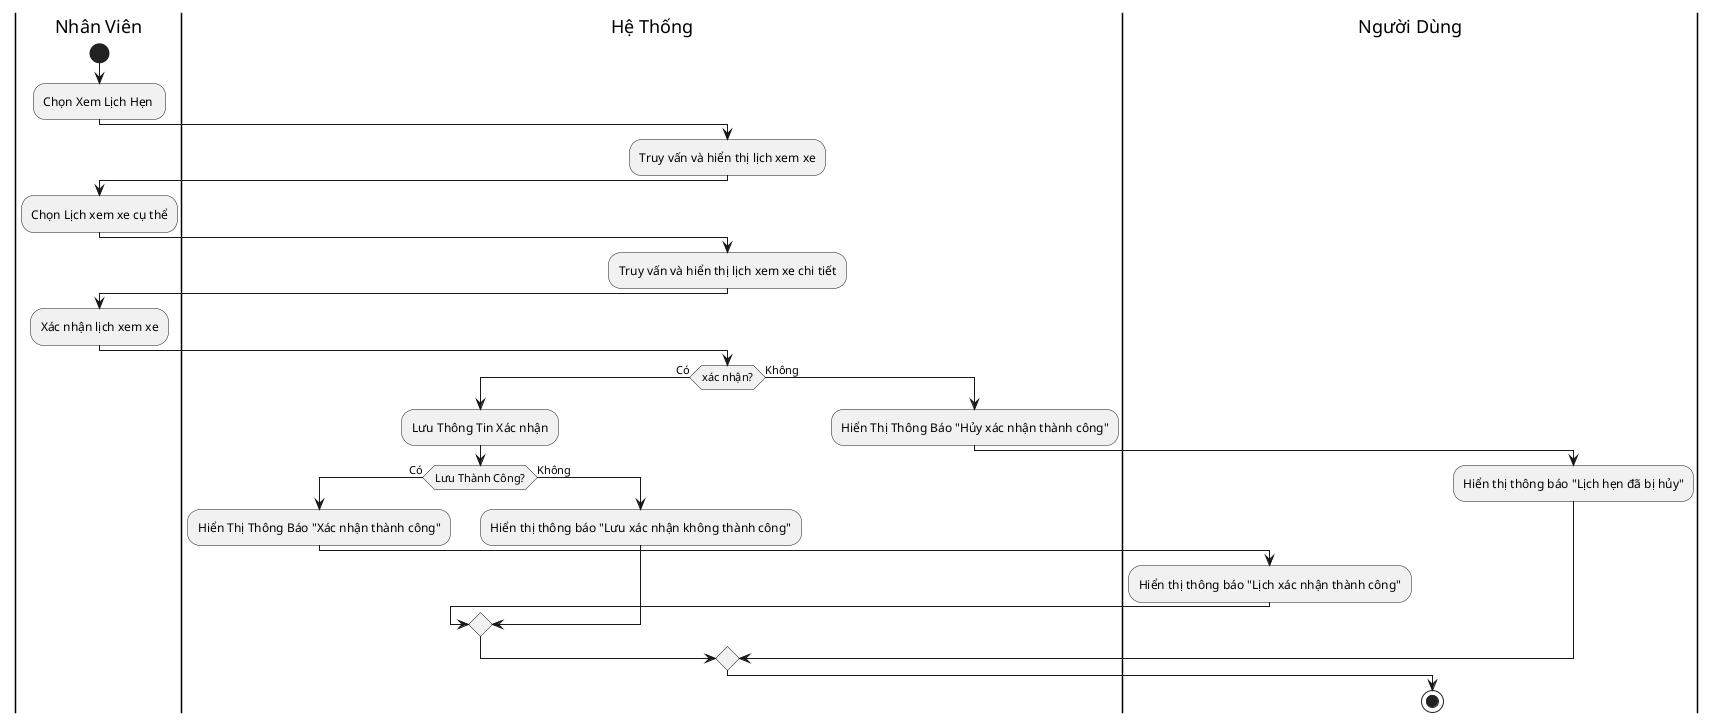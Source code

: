 @startuml
|Nhân Viên|
start
:Chọn Xem Lịch Hẹn ;
|Hệ Thống|
:Truy vấn và hiển thị lịch xem xe;
|Nhân Viên|
:Chọn Lịch xem xe cụ thể;
|Hệ Thống|
:Truy vấn và hiển thị lịch xem xe chi tiết;
|Nhân Viên|
:Xác nhận lịch xem xe;
|Hệ Thống|
if (xác nhận?) then (Có)
    :Lưu Thông Tin Xác nhận;
    if (Lưu Thành Công?) then (Có)
        :Hiển Thị Thông Báo "Xác nhận thành công";
        |Người Dùng|
        :Hiển thị thông báo "Lịch xác nhận thành công";
    else (Không)
        |Hệ Thống|
        :Hiển thị thông báo "Lưu xác nhận không thành công";
    endif
    |Hệ Thống|
else (Không)
    |Hệ Thống|
    :Hiển Thị Thông Báo "Hủy xác nhận thành công";
    |Người Dùng|
    :Hiển thị thông báo "Lịch hẹn đã bị hủy";
endif
stop
@enduml